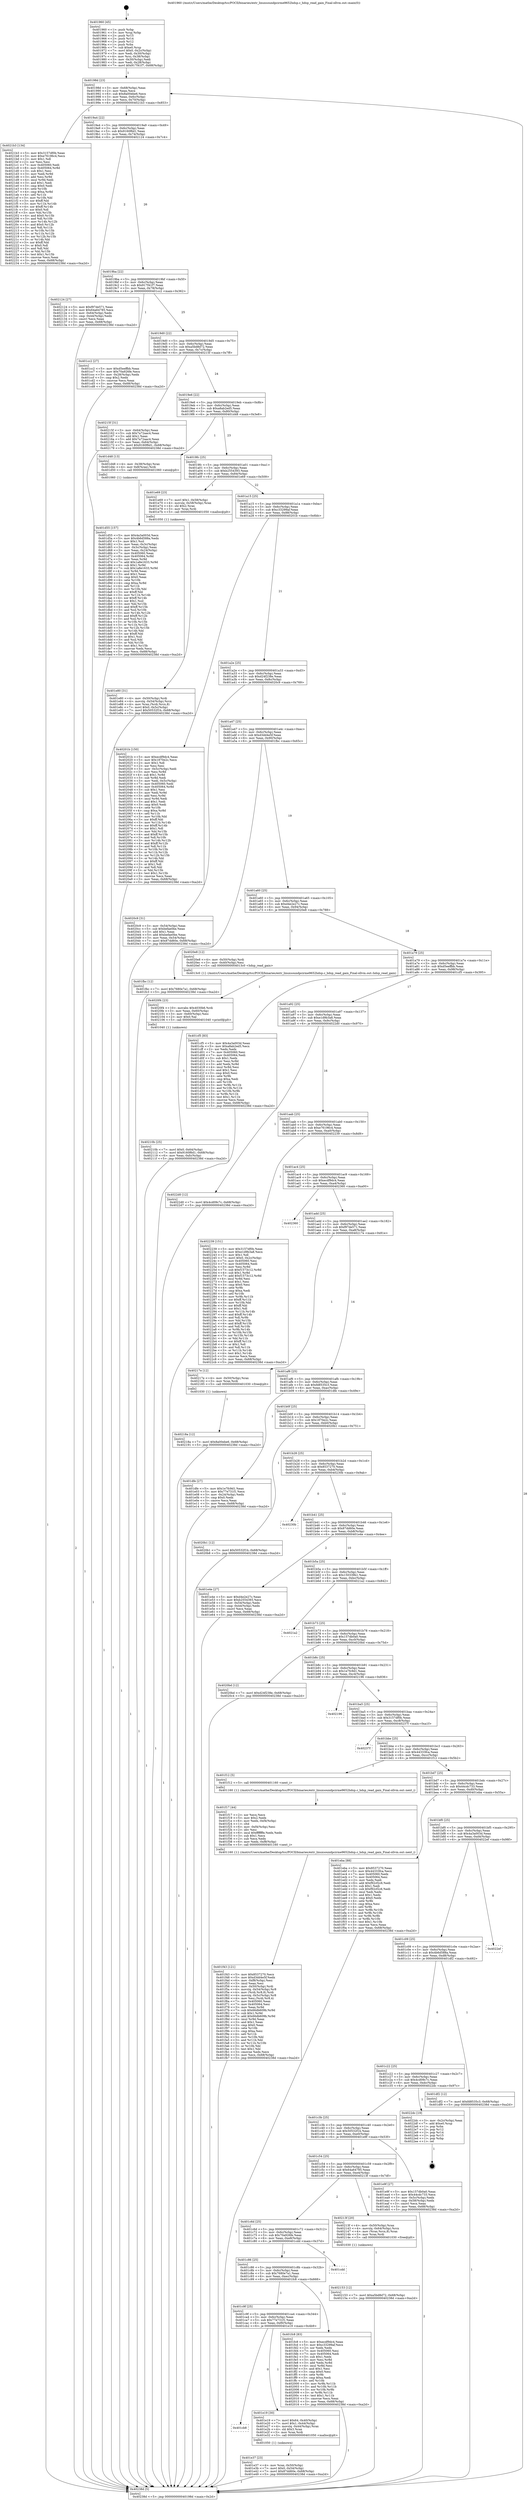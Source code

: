 digraph "0x401960" {
  label = "0x401960 (/mnt/c/Users/mathe/Desktop/tcc/POCII/binaries/extr_linuxsoundpcirme9652hdsp.c_hdsp_read_gain_Final-ollvm.out::main(0))"
  labelloc = "t"
  node[shape=record]

  Entry [label="",width=0.3,height=0.3,shape=circle,fillcolor=black,style=filled]
  "0x40198d" [label="{
     0x40198d [23]\l
     | [instrs]\l
     &nbsp;&nbsp;0x40198d \<+3\>: mov -0x68(%rbp),%eax\l
     &nbsp;&nbsp;0x401990 \<+2\>: mov %eax,%ecx\l
     &nbsp;&nbsp;0x401992 \<+6\>: sub $0x8a00ebe6,%ecx\l
     &nbsp;&nbsp;0x401998 \<+3\>: mov %eax,-0x6c(%rbp)\l
     &nbsp;&nbsp;0x40199b \<+3\>: mov %ecx,-0x70(%rbp)\l
     &nbsp;&nbsp;0x40199e \<+6\>: je 00000000004021b3 \<main+0x853\>\l
  }"]
  "0x4021b3" [label="{
     0x4021b3 [134]\l
     | [instrs]\l
     &nbsp;&nbsp;0x4021b3 \<+5\>: mov $0x3157df0b,%eax\l
     &nbsp;&nbsp;0x4021b8 \<+5\>: mov $0xe76196c4,%ecx\l
     &nbsp;&nbsp;0x4021bd \<+2\>: mov $0x1,%dl\l
     &nbsp;&nbsp;0x4021bf \<+2\>: xor %esi,%esi\l
     &nbsp;&nbsp;0x4021c1 \<+7\>: mov 0x405060,%edi\l
     &nbsp;&nbsp;0x4021c8 \<+8\>: mov 0x405064,%r8d\l
     &nbsp;&nbsp;0x4021d0 \<+3\>: sub $0x1,%esi\l
     &nbsp;&nbsp;0x4021d3 \<+3\>: mov %edi,%r9d\l
     &nbsp;&nbsp;0x4021d6 \<+3\>: add %esi,%r9d\l
     &nbsp;&nbsp;0x4021d9 \<+4\>: imul %r9d,%edi\l
     &nbsp;&nbsp;0x4021dd \<+3\>: and $0x1,%edi\l
     &nbsp;&nbsp;0x4021e0 \<+3\>: cmp $0x0,%edi\l
     &nbsp;&nbsp;0x4021e3 \<+4\>: sete %r10b\l
     &nbsp;&nbsp;0x4021e7 \<+4\>: cmp $0xa,%r8d\l
     &nbsp;&nbsp;0x4021eb \<+4\>: setl %r11b\l
     &nbsp;&nbsp;0x4021ef \<+3\>: mov %r10b,%bl\l
     &nbsp;&nbsp;0x4021f2 \<+3\>: xor $0xff,%bl\l
     &nbsp;&nbsp;0x4021f5 \<+3\>: mov %r11b,%r14b\l
     &nbsp;&nbsp;0x4021f8 \<+4\>: xor $0xff,%r14b\l
     &nbsp;&nbsp;0x4021fc \<+3\>: xor $0x0,%dl\l
     &nbsp;&nbsp;0x4021ff \<+3\>: mov %bl,%r15b\l
     &nbsp;&nbsp;0x402202 \<+4\>: and $0x0,%r15b\l
     &nbsp;&nbsp;0x402206 \<+3\>: and %dl,%r10b\l
     &nbsp;&nbsp;0x402209 \<+3\>: mov %r14b,%r12b\l
     &nbsp;&nbsp;0x40220c \<+4\>: and $0x0,%r12b\l
     &nbsp;&nbsp;0x402210 \<+3\>: and %dl,%r11b\l
     &nbsp;&nbsp;0x402213 \<+3\>: or %r10b,%r15b\l
     &nbsp;&nbsp;0x402216 \<+3\>: or %r11b,%r12b\l
     &nbsp;&nbsp;0x402219 \<+3\>: xor %r12b,%r15b\l
     &nbsp;&nbsp;0x40221c \<+3\>: or %r14b,%bl\l
     &nbsp;&nbsp;0x40221f \<+3\>: xor $0xff,%bl\l
     &nbsp;&nbsp;0x402222 \<+3\>: or $0x0,%dl\l
     &nbsp;&nbsp;0x402225 \<+2\>: and %dl,%bl\l
     &nbsp;&nbsp;0x402227 \<+3\>: or %bl,%r15b\l
     &nbsp;&nbsp;0x40222a \<+4\>: test $0x1,%r15b\l
     &nbsp;&nbsp;0x40222e \<+3\>: cmovne %ecx,%eax\l
     &nbsp;&nbsp;0x402231 \<+3\>: mov %eax,-0x68(%rbp)\l
     &nbsp;&nbsp;0x402234 \<+5\>: jmp 000000000040238d \<main+0xa2d\>\l
  }"]
  "0x4019a4" [label="{
     0x4019a4 [22]\l
     | [instrs]\l
     &nbsp;&nbsp;0x4019a4 \<+5\>: jmp 00000000004019a9 \<main+0x49\>\l
     &nbsp;&nbsp;0x4019a9 \<+3\>: mov -0x6c(%rbp),%eax\l
     &nbsp;&nbsp;0x4019ac \<+5\>: sub $0x9160f6d1,%eax\l
     &nbsp;&nbsp;0x4019b1 \<+3\>: mov %eax,-0x74(%rbp)\l
     &nbsp;&nbsp;0x4019b4 \<+6\>: je 0000000000402124 \<main+0x7c4\>\l
  }"]
  Exit [label="",width=0.3,height=0.3,shape=circle,fillcolor=black,style=filled,peripheries=2]
  "0x402124" [label="{
     0x402124 [27]\l
     | [instrs]\l
     &nbsp;&nbsp;0x402124 \<+5\>: mov $0xf97de571,%eax\l
     &nbsp;&nbsp;0x402129 \<+5\>: mov $0x64a64785,%ecx\l
     &nbsp;&nbsp;0x40212e \<+3\>: mov -0x64(%rbp),%edx\l
     &nbsp;&nbsp;0x402131 \<+3\>: cmp -0x44(%rbp),%edx\l
     &nbsp;&nbsp;0x402134 \<+3\>: cmovl %ecx,%eax\l
     &nbsp;&nbsp;0x402137 \<+3\>: mov %eax,-0x68(%rbp)\l
     &nbsp;&nbsp;0x40213a \<+5\>: jmp 000000000040238d \<main+0xa2d\>\l
  }"]
  "0x4019ba" [label="{
     0x4019ba [22]\l
     | [instrs]\l
     &nbsp;&nbsp;0x4019ba \<+5\>: jmp 00000000004019bf \<main+0x5f\>\l
     &nbsp;&nbsp;0x4019bf \<+3\>: mov -0x6c(%rbp),%eax\l
     &nbsp;&nbsp;0x4019c2 \<+5\>: sub $0x917f41f7,%eax\l
     &nbsp;&nbsp;0x4019c7 \<+3\>: mov %eax,-0x78(%rbp)\l
     &nbsp;&nbsp;0x4019ca \<+6\>: je 0000000000401cc2 \<main+0x362\>\l
  }"]
  "0x40218a" [label="{
     0x40218a [12]\l
     | [instrs]\l
     &nbsp;&nbsp;0x40218a \<+7\>: movl $0x8a00ebe6,-0x68(%rbp)\l
     &nbsp;&nbsp;0x402191 \<+5\>: jmp 000000000040238d \<main+0xa2d\>\l
  }"]
  "0x401cc2" [label="{
     0x401cc2 [27]\l
     | [instrs]\l
     &nbsp;&nbsp;0x401cc2 \<+5\>: mov $0xd5eeffbb,%eax\l
     &nbsp;&nbsp;0x401cc7 \<+5\>: mov $0x70a926fe,%ecx\l
     &nbsp;&nbsp;0x401ccc \<+3\>: mov -0x28(%rbp),%edx\l
     &nbsp;&nbsp;0x401ccf \<+3\>: cmp $0x2,%edx\l
     &nbsp;&nbsp;0x401cd2 \<+3\>: cmovne %ecx,%eax\l
     &nbsp;&nbsp;0x401cd5 \<+3\>: mov %eax,-0x68(%rbp)\l
     &nbsp;&nbsp;0x401cd8 \<+5\>: jmp 000000000040238d \<main+0xa2d\>\l
  }"]
  "0x4019d0" [label="{
     0x4019d0 [22]\l
     | [instrs]\l
     &nbsp;&nbsp;0x4019d0 \<+5\>: jmp 00000000004019d5 \<main+0x75\>\l
     &nbsp;&nbsp;0x4019d5 \<+3\>: mov -0x6c(%rbp),%eax\l
     &nbsp;&nbsp;0x4019d8 \<+5\>: sub $0xa5bd8d72,%eax\l
     &nbsp;&nbsp;0x4019dd \<+3\>: mov %eax,-0x7c(%rbp)\l
     &nbsp;&nbsp;0x4019e0 \<+6\>: je 000000000040215f \<main+0x7ff\>\l
  }"]
  "0x40238d" [label="{
     0x40238d [5]\l
     | [instrs]\l
     &nbsp;&nbsp;0x40238d \<+5\>: jmp 000000000040198d \<main+0x2d\>\l
  }"]
  "0x401960" [label="{
     0x401960 [45]\l
     | [instrs]\l
     &nbsp;&nbsp;0x401960 \<+1\>: push %rbp\l
     &nbsp;&nbsp;0x401961 \<+3\>: mov %rsp,%rbp\l
     &nbsp;&nbsp;0x401964 \<+2\>: push %r15\l
     &nbsp;&nbsp;0x401966 \<+2\>: push %r14\l
     &nbsp;&nbsp;0x401968 \<+2\>: push %r12\l
     &nbsp;&nbsp;0x40196a \<+1\>: push %rbx\l
     &nbsp;&nbsp;0x40196b \<+7\>: sub $0xe0,%rsp\l
     &nbsp;&nbsp;0x401972 \<+7\>: movl $0x0,-0x2c(%rbp)\l
     &nbsp;&nbsp;0x401979 \<+3\>: mov %edi,-0x30(%rbp)\l
     &nbsp;&nbsp;0x40197c \<+4\>: mov %rsi,-0x38(%rbp)\l
     &nbsp;&nbsp;0x401980 \<+3\>: mov -0x30(%rbp),%edi\l
     &nbsp;&nbsp;0x401983 \<+3\>: mov %edi,-0x28(%rbp)\l
     &nbsp;&nbsp;0x401986 \<+7\>: movl $0x917f41f7,-0x68(%rbp)\l
  }"]
  "0x402153" [label="{
     0x402153 [12]\l
     | [instrs]\l
     &nbsp;&nbsp;0x402153 \<+7\>: movl $0xa5bd8d72,-0x68(%rbp)\l
     &nbsp;&nbsp;0x40215a \<+5\>: jmp 000000000040238d \<main+0xa2d\>\l
  }"]
  "0x40215f" [label="{
     0x40215f [31]\l
     | [instrs]\l
     &nbsp;&nbsp;0x40215f \<+3\>: mov -0x64(%rbp),%eax\l
     &nbsp;&nbsp;0x402162 \<+5\>: sub $0x7a72aac4,%eax\l
     &nbsp;&nbsp;0x402167 \<+3\>: add $0x1,%eax\l
     &nbsp;&nbsp;0x40216a \<+5\>: add $0x7a72aac4,%eax\l
     &nbsp;&nbsp;0x40216f \<+3\>: mov %eax,-0x64(%rbp)\l
     &nbsp;&nbsp;0x402172 \<+7\>: movl $0x9160f6d1,-0x68(%rbp)\l
     &nbsp;&nbsp;0x402179 \<+5\>: jmp 000000000040238d \<main+0xa2d\>\l
  }"]
  "0x4019e6" [label="{
     0x4019e6 [22]\l
     | [instrs]\l
     &nbsp;&nbsp;0x4019e6 \<+5\>: jmp 00000000004019eb \<main+0x8b\>\l
     &nbsp;&nbsp;0x4019eb \<+3\>: mov -0x6c(%rbp),%eax\l
     &nbsp;&nbsp;0x4019ee \<+5\>: sub $0xa8ab2ed5,%eax\l
     &nbsp;&nbsp;0x4019f3 \<+3\>: mov %eax,-0x80(%rbp)\l
     &nbsp;&nbsp;0x4019f6 \<+6\>: je 0000000000401d48 \<main+0x3e8\>\l
  }"]
  "0x40210b" [label="{
     0x40210b [25]\l
     | [instrs]\l
     &nbsp;&nbsp;0x40210b \<+7\>: movl $0x0,-0x64(%rbp)\l
     &nbsp;&nbsp;0x402112 \<+7\>: movl $0x9160f6d1,-0x68(%rbp)\l
     &nbsp;&nbsp;0x402119 \<+6\>: mov %eax,-0xfc(%rbp)\l
     &nbsp;&nbsp;0x40211f \<+5\>: jmp 000000000040238d \<main+0xa2d\>\l
  }"]
  "0x401d48" [label="{
     0x401d48 [13]\l
     | [instrs]\l
     &nbsp;&nbsp;0x401d48 \<+4\>: mov -0x38(%rbp),%rax\l
     &nbsp;&nbsp;0x401d4c \<+4\>: mov 0x8(%rax),%rdi\l
     &nbsp;&nbsp;0x401d50 \<+5\>: call 0000000000401060 \<atoi@plt\>\l
     | [calls]\l
     &nbsp;&nbsp;0x401060 \{1\} (unknown)\l
  }"]
  "0x4019fc" [label="{
     0x4019fc [25]\l
     | [instrs]\l
     &nbsp;&nbsp;0x4019fc \<+5\>: jmp 0000000000401a01 \<main+0xa1\>\l
     &nbsp;&nbsp;0x401a01 \<+3\>: mov -0x6c(%rbp),%eax\l
     &nbsp;&nbsp;0x401a04 \<+5\>: sub $0xb2554393,%eax\l
     &nbsp;&nbsp;0x401a09 \<+6\>: mov %eax,-0x84(%rbp)\l
     &nbsp;&nbsp;0x401a0f \<+6\>: je 0000000000401e69 \<main+0x509\>\l
  }"]
  "0x4020f4" [label="{
     0x4020f4 [23]\l
     | [instrs]\l
     &nbsp;&nbsp;0x4020f4 \<+10\>: movabs $0x4030b6,%rdi\l
     &nbsp;&nbsp;0x4020fe \<+3\>: mov %eax,-0x60(%rbp)\l
     &nbsp;&nbsp;0x402101 \<+3\>: mov -0x60(%rbp),%esi\l
     &nbsp;&nbsp;0x402104 \<+2\>: mov $0x0,%al\l
     &nbsp;&nbsp;0x402106 \<+5\>: call 0000000000401040 \<printf@plt\>\l
     | [calls]\l
     &nbsp;&nbsp;0x401040 \{1\} (unknown)\l
  }"]
  "0x401e69" [label="{
     0x401e69 [23]\l
     | [instrs]\l
     &nbsp;&nbsp;0x401e69 \<+7\>: movl $0x1,-0x58(%rbp)\l
     &nbsp;&nbsp;0x401e70 \<+4\>: movslq -0x58(%rbp),%rax\l
     &nbsp;&nbsp;0x401e74 \<+4\>: shl $0x2,%rax\l
     &nbsp;&nbsp;0x401e78 \<+3\>: mov %rax,%rdi\l
     &nbsp;&nbsp;0x401e7b \<+5\>: call 0000000000401050 \<malloc@plt\>\l
     | [calls]\l
     &nbsp;&nbsp;0x401050 \{1\} (unknown)\l
  }"]
  "0x401a15" [label="{
     0x401a15 [25]\l
     | [instrs]\l
     &nbsp;&nbsp;0x401a15 \<+5\>: jmp 0000000000401a1a \<main+0xba\>\l
     &nbsp;&nbsp;0x401a1a \<+3\>: mov -0x6c(%rbp),%eax\l
     &nbsp;&nbsp;0x401a1d \<+5\>: sub $0xc33299af,%eax\l
     &nbsp;&nbsp;0x401a22 \<+6\>: mov %eax,-0x88(%rbp)\l
     &nbsp;&nbsp;0x401a28 \<+6\>: je 000000000040201b \<main+0x6bb\>\l
  }"]
  "0x401f43" [label="{
     0x401f43 [121]\l
     | [instrs]\l
     &nbsp;&nbsp;0x401f43 \<+5\>: mov $0x8537270,%ecx\l
     &nbsp;&nbsp;0x401f48 \<+5\>: mov $0xd3dd4e5f,%edx\l
     &nbsp;&nbsp;0x401f4d \<+6\>: mov -0xf8(%rbp),%esi\l
     &nbsp;&nbsp;0x401f53 \<+3\>: imul %eax,%esi\l
     &nbsp;&nbsp;0x401f56 \<+4\>: mov -0x50(%rbp),%rdi\l
     &nbsp;&nbsp;0x401f5a \<+4\>: movslq -0x54(%rbp),%r8\l
     &nbsp;&nbsp;0x401f5e \<+4\>: mov (%rdi,%r8,8),%rdi\l
     &nbsp;&nbsp;0x401f62 \<+4\>: movslq -0x5c(%rbp),%r8\l
     &nbsp;&nbsp;0x401f66 \<+4\>: mov %esi,(%rdi,%r8,4)\l
     &nbsp;&nbsp;0x401f6a \<+7\>: mov 0x405060,%eax\l
     &nbsp;&nbsp;0x401f71 \<+7\>: mov 0x405064,%esi\l
     &nbsp;&nbsp;0x401f78 \<+3\>: mov %eax,%r9d\l
     &nbsp;&nbsp;0x401f7b \<+7\>: sub $0x66db609b,%r9d\l
     &nbsp;&nbsp;0x401f82 \<+4\>: sub $0x1,%r9d\l
     &nbsp;&nbsp;0x401f86 \<+7\>: add $0x66db609b,%r9d\l
     &nbsp;&nbsp;0x401f8d \<+4\>: imul %r9d,%eax\l
     &nbsp;&nbsp;0x401f91 \<+3\>: and $0x1,%eax\l
     &nbsp;&nbsp;0x401f94 \<+3\>: cmp $0x0,%eax\l
     &nbsp;&nbsp;0x401f97 \<+4\>: sete %r10b\l
     &nbsp;&nbsp;0x401f9b \<+3\>: cmp $0xa,%esi\l
     &nbsp;&nbsp;0x401f9e \<+4\>: setl %r11b\l
     &nbsp;&nbsp;0x401fa2 \<+3\>: mov %r10b,%bl\l
     &nbsp;&nbsp;0x401fa5 \<+3\>: and %r11b,%bl\l
     &nbsp;&nbsp;0x401fa8 \<+3\>: xor %r11b,%r10b\l
     &nbsp;&nbsp;0x401fab \<+3\>: or %r10b,%bl\l
     &nbsp;&nbsp;0x401fae \<+3\>: test $0x1,%bl\l
     &nbsp;&nbsp;0x401fb1 \<+3\>: cmovne %edx,%ecx\l
     &nbsp;&nbsp;0x401fb4 \<+3\>: mov %ecx,-0x68(%rbp)\l
     &nbsp;&nbsp;0x401fb7 \<+5\>: jmp 000000000040238d \<main+0xa2d\>\l
  }"]
  "0x40201b" [label="{
     0x40201b [150]\l
     | [instrs]\l
     &nbsp;&nbsp;0x40201b \<+5\>: mov $0xecdf9dc4,%eax\l
     &nbsp;&nbsp;0x402020 \<+5\>: mov $0x1870e2c,%ecx\l
     &nbsp;&nbsp;0x402025 \<+2\>: mov $0x1,%dl\l
     &nbsp;&nbsp;0x402027 \<+2\>: xor %esi,%esi\l
     &nbsp;&nbsp;0x402029 \<+3\>: mov -0x5c(%rbp),%edi\l
     &nbsp;&nbsp;0x40202c \<+3\>: mov %esi,%r8d\l
     &nbsp;&nbsp;0x40202f \<+4\>: sub $0x1,%r8d\l
     &nbsp;&nbsp;0x402033 \<+3\>: sub %r8d,%edi\l
     &nbsp;&nbsp;0x402036 \<+3\>: mov %edi,-0x5c(%rbp)\l
     &nbsp;&nbsp;0x402039 \<+7\>: mov 0x405060,%edi\l
     &nbsp;&nbsp;0x402040 \<+8\>: mov 0x405064,%r8d\l
     &nbsp;&nbsp;0x402048 \<+3\>: sub $0x1,%esi\l
     &nbsp;&nbsp;0x40204b \<+3\>: mov %edi,%r9d\l
     &nbsp;&nbsp;0x40204e \<+3\>: add %esi,%r9d\l
     &nbsp;&nbsp;0x402051 \<+4\>: imul %r9d,%edi\l
     &nbsp;&nbsp;0x402055 \<+3\>: and $0x1,%edi\l
     &nbsp;&nbsp;0x402058 \<+3\>: cmp $0x0,%edi\l
     &nbsp;&nbsp;0x40205b \<+4\>: sete %r10b\l
     &nbsp;&nbsp;0x40205f \<+4\>: cmp $0xa,%r8d\l
     &nbsp;&nbsp;0x402063 \<+4\>: setl %r11b\l
     &nbsp;&nbsp;0x402067 \<+3\>: mov %r10b,%bl\l
     &nbsp;&nbsp;0x40206a \<+3\>: xor $0xff,%bl\l
     &nbsp;&nbsp;0x40206d \<+3\>: mov %r11b,%r14b\l
     &nbsp;&nbsp;0x402070 \<+4\>: xor $0xff,%r14b\l
     &nbsp;&nbsp;0x402074 \<+3\>: xor $0x1,%dl\l
     &nbsp;&nbsp;0x402077 \<+3\>: mov %bl,%r15b\l
     &nbsp;&nbsp;0x40207a \<+4\>: and $0xff,%r15b\l
     &nbsp;&nbsp;0x40207e \<+3\>: and %dl,%r10b\l
     &nbsp;&nbsp;0x402081 \<+3\>: mov %r14b,%r12b\l
     &nbsp;&nbsp;0x402084 \<+4\>: and $0xff,%r12b\l
     &nbsp;&nbsp;0x402088 \<+3\>: and %dl,%r11b\l
     &nbsp;&nbsp;0x40208b \<+3\>: or %r10b,%r15b\l
     &nbsp;&nbsp;0x40208e \<+3\>: or %r11b,%r12b\l
     &nbsp;&nbsp;0x402091 \<+3\>: xor %r12b,%r15b\l
     &nbsp;&nbsp;0x402094 \<+3\>: or %r14b,%bl\l
     &nbsp;&nbsp;0x402097 \<+3\>: xor $0xff,%bl\l
     &nbsp;&nbsp;0x40209a \<+3\>: or $0x1,%dl\l
     &nbsp;&nbsp;0x40209d \<+2\>: and %dl,%bl\l
     &nbsp;&nbsp;0x40209f \<+3\>: or %bl,%r15b\l
     &nbsp;&nbsp;0x4020a2 \<+4\>: test $0x1,%r15b\l
     &nbsp;&nbsp;0x4020a6 \<+3\>: cmovne %ecx,%eax\l
     &nbsp;&nbsp;0x4020a9 \<+3\>: mov %eax,-0x68(%rbp)\l
     &nbsp;&nbsp;0x4020ac \<+5\>: jmp 000000000040238d \<main+0xa2d\>\l
  }"]
  "0x401a2e" [label="{
     0x401a2e [25]\l
     | [instrs]\l
     &nbsp;&nbsp;0x401a2e \<+5\>: jmp 0000000000401a33 \<main+0xd3\>\l
     &nbsp;&nbsp;0x401a33 \<+3\>: mov -0x6c(%rbp),%eax\l
     &nbsp;&nbsp;0x401a36 \<+5\>: sub $0xd24f238e,%eax\l
     &nbsp;&nbsp;0x401a3b \<+6\>: mov %eax,-0x8c(%rbp)\l
     &nbsp;&nbsp;0x401a41 \<+6\>: je 00000000004020c9 \<main+0x769\>\l
  }"]
  "0x401f17" [label="{
     0x401f17 [44]\l
     | [instrs]\l
     &nbsp;&nbsp;0x401f17 \<+2\>: xor %ecx,%ecx\l
     &nbsp;&nbsp;0x401f19 \<+5\>: mov $0x2,%edx\l
     &nbsp;&nbsp;0x401f1e \<+6\>: mov %edx,-0xf4(%rbp)\l
     &nbsp;&nbsp;0x401f24 \<+1\>: cltd\l
     &nbsp;&nbsp;0x401f25 \<+6\>: mov -0xf4(%rbp),%esi\l
     &nbsp;&nbsp;0x401f2b \<+2\>: idiv %esi\l
     &nbsp;&nbsp;0x401f2d \<+6\>: imul $0xfffffffe,%edx,%edx\l
     &nbsp;&nbsp;0x401f33 \<+3\>: sub $0x1,%ecx\l
     &nbsp;&nbsp;0x401f36 \<+2\>: sub %ecx,%edx\l
     &nbsp;&nbsp;0x401f38 \<+6\>: mov %edx,-0xf8(%rbp)\l
     &nbsp;&nbsp;0x401f3e \<+5\>: call 0000000000401160 \<next_i\>\l
     | [calls]\l
     &nbsp;&nbsp;0x401160 \{1\} (/mnt/c/Users/mathe/Desktop/tcc/POCII/binaries/extr_linuxsoundpcirme9652hdsp.c_hdsp_read_gain_Final-ollvm.out::next_i)\l
  }"]
  "0x4020c9" [label="{
     0x4020c9 [31]\l
     | [instrs]\l
     &nbsp;&nbsp;0x4020c9 \<+3\>: mov -0x54(%rbp),%eax\l
     &nbsp;&nbsp;0x4020cc \<+5\>: sub $0xbefae0be,%eax\l
     &nbsp;&nbsp;0x4020d1 \<+3\>: add $0x1,%eax\l
     &nbsp;&nbsp;0x4020d4 \<+5\>: add $0xbefae0be,%eax\l
     &nbsp;&nbsp;0x4020d9 \<+3\>: mov %eax,-0x54(%rbp)\l
     &nbsp;&nbsp;0x4020dc \<+7\>: movl $0x87dd60e,-0x68(%rbp)\l
     &nbsp;&nbsp;0x4020e3 \<+5\>: jmp 000000000040238d \<main+0xa2d\>\l
  }"]
  "0x401a47" [label="{
     0x401a47 [25]\l
     | [instrs]\l
     &nbsp;&nbsp;0x401a47 \<+5\>: jmp 0000000000401a4c \<main+0xec\>\l
     &nbsp;&nbsp;0x401a4c \<+3\>: mov -0x6c(%rbp),%eax\l
     &nbsp;&nbsp;0x401a4f \<+5\>: sub $0xd3dd4e5f,%eax\l
     &nbsp;&nbsp;0x401a54 \<+6\>: mov %eax,-0x90(%rbp)\l
     &nbsp;&nbsp;0x401a5a \<+6\>: je 0000000000401fbc \<main+0x65c\>\l
  }"]
  "0x401e80" [label="{
     0x401e80 [31]\l
     | [instrs]\l
     &nbsp;&nbsp;0x401e80 \<+4\>: mov -0x50(%rbp),%rdi\l
     &nbsp;&nbsp;0x401e84 \<+4\>: movslq -0x54(%rbp),%rcx\l
     &nbsp;&nbsp;0x401e88 \<+4\>: mov %rax,(%rdi,%rcx,8)\l
     &nbsp;&nbsp;0x401e8c \<+7\>: movl $0x0,-0x5c(%rbp)\l
     &nbsp;&nbsp;0x401e93 \<+7\>: movl $0x50532f1b,-0x68(%rbp)\l
     &nbsp;&nbsp;0x401e9a \<+5\>: jmp 000000000040238d \<main+0xa2d\>\l
  }"]
  "0x401fbc" [label="{
     0x401fbc [12]\l
     | [instrs]\l
     &nbsp;&nbsp;0x401fbc \<+7\>: movl $0x7680e7a1,-0x68(%rbp)\l
     &nbsp;&nbsp;0x401fc3 \<+5\>: jmp 000000000040238d \<main+0xa2d\>\l
  }"]
  "0x401a60" [label="{
     0x401a60 [25]\l
     | [instrs]\l
     &nbsp;&nbsp;0x401a60 \<+5\>: jmp 0000000000401a65 \<main+0x105\>\l
     &nbsp;&nbsp;0x401a65 \<+3\>: mov -0x6c(%rbp),%eax\l
     &nbsp;&nbsp;0x401a68 \<+5\>: sub $0xd4e2e27c,%eax\l
     &nbsp;&nbsp;0x401a6d \<+6\>: mov %eax,-0x94(%rbp)\l
     &nbsp;&nbsp;0x401a73 \<+6\>: je 00000000004020e8 \<main+0x788\>\l
  }"]
  "0x401e37" [label="{
     0x401e37 [23]\l
     | [instrs]\l
     &nbsp;&nbsp;0x401e37 \<+4\>: mov %rax,-0x50(%rbp)\l
     &nbsp;&nbsp;0x401e3b \<+7\>: movl $0x0,-0x54(%rbp)\l
     &nbsp;&nbsp;0x401e42 \<+7\>: movl $0x87dd60e,-0x68(%rbp)\l
     &nbsp;&nbsp;0x401e49 \<+5\>: jmp 000000000040238d \<main+0xa2d\>\l
  }"]
  "0x4020e8" [label="{
     0x4020e8 [12]\l
     | [instrs]\l
     &nbsp;&nbsp;0x4020e8 \<+4\>: mov -0x50(%rbp),%rdi\l
     &nbsp;&nbsp;0x4020ec \<+3\>: mov -0x40(%rbp),%esi\l
     &nbsp;&nbsp;0x4020ef \<+5\>: call 00000000004013c0 \<hdsp_read_gain\>\l
     | [calls]\l
     &nbsp;&nbsp;0x4013c0 \{1\} (/mnt/c/Users/mathe/Desktop/tcc/POCII/binaries/extr_linuxsoundpcirme9652hdsp.c_hdsp_read_gain_Final-ollvm.out::hdsp_read_gain)\l
  }"]
  "0x401a79" [label="{
     0x401a79 [25]\l
     | [instrs]\l
     &nbsp;&nbsp;0x401a79 \<+5\>: jmp 0000000000401a7e \<main+0x11e\>\l
     &nbsp;&nbsp;0x401a7e \<+3\>: mov -0x6c(%rbp),%eax\l
     &nbsp;&nbsp;0x401a81 \<+5\>: sub $0xd5eeffbb,%eax\l
     &nbsp;&nbsp;0x401a86 \<+6\>: mov %eax,-0x98(%rbp)\l
     &nbsp;&nbsp;0x401a8c \<+6\>: je 0000000000401cf5 \<main+0x395\>\l
  }"]
  "0x401cb8" [label="{
     0x401cb8\l
  }", style=dashed]
  "0x401cf5" [label="{
     0x401cf5 [83]\l
     | [instrs]\l
     &nbsp;&nbsp;0x401cf5 \<+5\>: mov $0x4a3a003d,%eax\l
     &nbsp;&nbsp;0x401cfa \<+5\>: mov $0xa8ab2ed5,%ecx\l
     &nbsp;&nbsp;0x401cff \<+2\>: xor %edx,%edx\l
     &nbsp;&nbsp;0x401d01 \<+7\>: mov 0x405060,%esi\l
     &nbsp;&nbsp;0x401d08 \<+7\>: mov 0x405064,%edi\l
     &nbsp;&nbsp;0x401d0f \<+3\>: sub $0x1,%edx\l
     &nbsp;&nbsp;0x401d12 \<+3\>: mov %esi,%r8d\l
     &nbsp;&nbsp;0x401d15 \<+3\>: add %edx,%r8d\l
     &nbsp;&nbsp;0x401d18 \<+4\>: imul %r8d,%esi\l
     &nbsp;&nbsp;0x401d1c \<+3\>: and $0x1,%esi\l
     &nbsp;&nbsp;0x401d1f \<+3\>: cmp $0x0,%esi\l
     &nbsp;&nbsp;0x401d22 \<+4\>: sete %r9b\l
     &nbsp;&nbsp;0x401d26 \<+3\>: cmp $0xa,%edi\l
     &nbsp;&nbsp;0x401d29 \<+4\>: setl %r10b\l
     &nbsp;&nbsp;0x401d2d \<+3\>: mov %r9b,%r11b\l
     &nbsp;&nbsp;0x401d30 \<+3\>: and %r10b,%r11b\l
     &nbsp;&nbsp;0x401d33 \<+3\>: xor %r10b,%r9b\l
     &nbsp;&nbsp;0x401d36 \<+3\>: or %r9b,%r11b\l
     &nbsp;&nbsp;0x401d39 \<+4\>: test $0x1,%r11b\l
     &nbsp;&nbsp;0x401d3d \<+3\>: cmovne %ecx,%eax\l
     &nbsp;&nbsp;0x401d40 \<+3\>: mov %eax,-0x68(%rbp)\l
     &nbsp;&nbsp;0x401d43 \<+5\>: jmp 000000000040238d \<main+0xa2d\>\l
  }"]
  "0x401a92" [label="{
     0x401a92 [25]\l
     | [instrs]\l
     &nbsp;&nbsp;0x401a92 \<+5\>: jmp 0000000000401a97 \<main+0x137\>\l
     &nbsp;&nbsp;0x401a97 \<+3\>: mov -0x6c(%rbp),%eax\l
     &nbsp;&nbsp;0x401a9a \<+5\>: sub $0xe1d9b3a8,%eax\l
     &nbsp;&nbsp;0x401a9f \<+6\>: mov %eax,-0x9c(%rbp)\l
     &nbsp;&nbsp;0x401aa5 \<+6\>: je 00000000004022d0 \<main+0x970\>\l
  }"]
  "0x401d55" [label="{
     0x401d55 [157]\l
     | [instrs]\l
     &nbsp;&nbsp;0x401d55 \<+5\>: mov $0x4a3a003d,%ecx\l
     &nbsp;&nbsp;0x401d5a \<+5\>: mov $0x4b6d588a,%edx\l
     &nbsp;&nbsp;0x401d5f \<+3\>: mov $0x1,%sil\l
     &nbsp;&nbsp;0x401d62 \<+3\>: mov %eax,-0x3c(%rbp)\l
     &nbsp;&nbsp;0x401d65 \<+3\>: mov -0x3c(%rbp),%eax\l
     &nbsp;&nbsp;0x401d68 \<+3\>: mov %eax,-0x24(%rbp)\l
     &nbsp;&nbsp;0x401d6b \<+7\>: mov 0x405060,%eax\l
     &nbsp;&nbsp;0x401d72 \<+8\>: mov 0x405064,%r8d\l
     &nbsp;&nbsp;0x401d7a \<+3\>: mov %eax,%r9d\l
     &nbsp;&nbsp;0x401d7d \<+7\>: add $0x1a8e1633,%r9d\l
     &nbsp;&nbsp;0x401d84 \<+4\>: sub $0x1,%r9d\l
     &nbsp;&nbsp;0x401d88 \<+7\>: sub $0x1a8e1633,%r9d\l
     &nbsp;&nbsp;0x401d8f \<+4\>: imul %r9d,%eax\l
     &nbsp;&nbsp;0x401d93 \<+3\>: and $0x1,%eax\l
     &nbsp;&nbsp;0x401d96 \<+3\>: cmp $0x0,%eax\l
     &nbsp;&nbsp;0x401d99 \<+4\>: sete %r10b\l
     &nbsp;&nbsp;0x401d9d \<+4\>: cmp $0xa,%r8d\l
     &nbsp;&nbsp;0x401da1 \<+4\>: setl %r11b\l
     &nbsp;&nbsp;0x401da5 \<+3\>: mov %r10b,%bl\l
     &nbsp;&nbsp;0x401da8 \<+3\>: xor $0xff,%bl\l
     &nbsp;&nbsp;0x401dab \<+3\>: mov %r11b,%r14b\l
     &nbsp;&nbsp;0x401dae \<+4\>: xor $0xff,%r14b\l
     &nbsp;&nbsp;0x401db2 \<+4\>: xor $0x1,%sil\l
     &nbsp;&nbsp;0x401db6 \<+3\>: mov %bl,%r15b\l
     &nbsp;&nbsp;0x401db9 \<+4\>: and $0xff,%r15b\l
     &nbsp;&nbsp;0x401dbd \<+3\>: and %sil,%r10b\l
     &nbsp;&nbsp;0x401dc0 \<+3\>: mov %r14b,%r12b\l
     &nbsp;&nbsp;0x401dc3 \<+4\>: and $0xff,%r12b\l
     &nbsp;&nbsp;0x401dc7 \<+3\>: and %sil,%r11b\l
     &nbsp;&nbsp;0x401dca \<+3\>: or %r10b,%r15b\l
     &nbsp;&nbsp;0x401dcd \<+3\>: or %r11b,%r12b\l
     &nbsp;&nbsp;0x401dd0 \<+3\>: xor %r12b,%r15b\l
     &nbsp;&nbsp;0x401dd3 \<+3\>: or %r14b,%bl\l
     &nbsp;&nbsp;0x401dd6 \<+3\>: xor $0xff,%bl\l
     &nbsp;&nbsp;0x401dd9 \<+4\>: or $0x1,%sil\l
     &nbsp;&nbsp;0x401ddd \<+3\>: and %sil,%bl\l
     &nbsp;&nbsp;0x401de0 \<+3\>: or %bl,%r15b\l
     &nbsp;&nbsp;0x401de3 \<+4\>: test $0x1,%r15b\l
     &nbsp;&nbsp;0x401de7 \<+3\>: cmovne %edx,%ecx\l
     &nbsp;&nbsp;0x401dea \<+3\>: mov %ecx,-0x68(%rbp)\l
     &nbsp;&nbsp;0x401ded \<+5\>: jmp 000000000040238d \<main+0xa2d\>\l
  }"]
  "0x401e19" [label="{
     0x401e19 [30]\l
     | [instrs]\l
     &nbsp;&nbsp;0x401e19 \<+7\>: movl $0x64,-0x40(%rbp)\l
     &nbsp;&nbsp;0x401e20 \<+7\>: movl $0x1,-0x44(%rbp)\l
     &nbsp;&nbsp;0x401e27 \<+4\>: movslq -0x44(%rbp),%rax\l
     &nbsp;&nbsp;0x401e2b \<+4\>: shl $0x3,%rax\l
     &nbsp;&nbsp;0x401e2f \<+3\>: mov %rax,%rdi\l
     &nbsp;&nbsp;0x401e32 \<+5\>: call 0000000000401050 \<malloc@plt\>\l
     | [calls]\l
     &nbsp;&nbsp;0x401050 \{1\} (unknown)\l
  }"]
  "0x4022d0" [label="{
     0x4022d0 [12]\l
     | [instrs]\l
     &nbsp;&nbsp;0x4022d0 \<+7\>: movl $0x4cd09c7c,-0x68(%rbp)\l
     &nbsp;&nbsp;0x4022d7 \<+5\>: jmp 000000000040238d \<main+0xa2d\>\l
  }"]
  "0x401aab" [label="{
     0x401aab [25]\l
     | [instrs]\l
     &nbsp;&nbsp;0x401aab \<+5\>: jmp 0000000000401ab0 \<main+0x150\>\l
     &nbsp;&nbsp;0x401ab0 \<+3\>: mov -0x6c(%rbp),%eax\l
     &nbsp;&nbsp;0x401ab3 \<+5\>: sub $0xe76196c4,%eax\l
     &nbsp;&nbsp;0x401ab8 \<+6\>: mov %eax,-0xa0(%rbp)\l
     &nbsp;&nbsp;0x401abe \<+6\>: je 0000000000402239 \<main+0x8d9\>\l
  }"]
  "0x401c9f" [label="{
     0x401c9f [25]\l
     | [instrs]\l
     &nbsp;&nbsp;0x401c9f \<+5\>: jmp 0000000000401ca4 \<main+0x344\>\l
     &nbsp;&nbsp;0x401ca4 \<+3\>: mov -0x6c(%rbp),%eax\l
     &nbsp;&nbsp;0x401ca7 \<+5\>: sub $0x77e731f1,%eax\l
     &nbsp;&nbsp;0x401cac \<+6\>: mov %eax,-0xf0(%rbp)\l
     &nbsp;&nbsp;0x401cb2 \<+6\>: je 0000000000401e19 \<main+0x4b9\>\l
  }"]
  "0x402239" [label="{
     0x402239 [151]\l
     | [instrs]\l
     &nbsp;&nbsp;0x402239 \<+5\>: mov $0x3157df0b,%eax\l
     &nbsp;&nbsp;0x40223e \<+5\>: mov $0xe1d9b3a8,%ecx\l
     &nbsp;&nbsp;0x402243 \<+2\>: mov $0x1,%dl\l
     &nbsp;&nbsp;0x402245 \<+7\>: movl $0x0,-0x2c(%rbp)\l
     &nbsp;&nbsp;0x40224c \<+7\>: mov 0x405060,%esi\l
     &nbsp;&nbsp;0x402253 \<+7\>: mov 0x405064,%edi\l
     &nbsp;&nbsp;0x40225a \<+3\>: mov %esi,%r8d\l
     &nbsp;&nbsp;0x40225d \<+7\>: sub $0xf1573c12,%r8d\l
     &nbsp;&nbsp;0x402264 \<+4\>: sub $0x1,%r8d\l
     &nbsp;&nbsp;0x402268 \<+7\>: add $0xf1573c12,%r8d\l
     &nbsp;&nbsp;0x40226f \<+4\>: imul %r8d,%esi\l
     &nbsp;&nbsp;0x402273 \<+3\>: and $0x1,%esi\l
     &nbsp;&nbsp;0x402276 \<+3\>: cmp $0x0,%esi\l
     &nbsp;&nbsp;0x402279 \<+4\>: sete %r9b\l
     &nbsp;&nbsp;0x40227d \<+3\>: cmp $0xa,%edi\l
     &nbsp;&nbsp;0x402280 \<+4\>: setl %r10b\l
     &nbsp;&nbsp;0x402284 \<+3\>: mov %r9b,%r11b\l
     &nbsp;&nbsp;0x402287 \<+4\>: xor $0xff,%r11b\l
     &nbsp;&nbsp;0x40228b \<+3\>: mov %r10b,%bl\l
     &nbsp;&nbsp;0x40228e \<+3\>: xor $0xff,%bl\l
     &nbsp;&nbsp;0x402291 \<+3\>: xor $0x1,%dl\l
     &nbsp;&nbsp;0x402294 \<+3\>: mov %r11b,%r14b\l
     &nbsp;&nbsp;0x402297 \<+4\>: and $0xff,%r14b\l
     &nbsp;&nbsp;0x40229b \<+3\>: and %dl,%r9b\l
     &nbsp;&nbsp;0x40229e \<+3\>: mov %bl,%r15b\l
     &nbsp;&nbsp;0x4022a1 \<+4\>: and $0xff,%r15b\l
     &nbsp;&nbsp;0x4022a5 \<+3\>: and %dl,%r10b\l
     &nbsp;&nbsp;0x4022a8 \<+3\>: or %r9b,%r14b\l
     &nbsp;&nbsp;0x4022ab \<+3\>: or %r10b,%r15b\l
     &nbsp;&nbsp;0x4022ae \<+3\>: xor %r15b,%r14b\l
     &nbsp;&nbsp;0x4022b1 \<+3\>: or %bl,%r11b\l
     &nbsp;&nbsp;0x4022b4 \<+4\>: xor $0xff,%r11b\l
     &nbsp;&nbsp;0x4022b8 \<+3\>: or $0x1,%dl\l
     &nbsp;&nbsp;0x4022bb \<+3\>: and %dl,%r11b\l
     &nbsp;&nbsp;0x4022be \<+3\>: or %r11b,%r14b\l
     &nbsp;&nbsp;0x4022c1 \<+4\>: test $0x1,%r14b\l
     &nbsp;&nbsp;0x4022c5 \<+3\>: cmovne %ecx,%eax\l
     &nbsp;&nbsp;0x4022c8 \<+3\>: mov %eax,-0x68(%rbp)\l
     &nbsp;&nbsp;0x4022cb \<+5\>: jmp 000000000040238d \<main+0xa2d\>\l
  }"]
  "0x401ac4" [label="{
     0x401ac4 [25]\l
     | [instrs]\l
     &nbsp;&nbsp;0x401ac4 \<+5\>: jmp 0000000000401ac9 \<main+0x169\>\l
     &nbsp;&nbsp;0x401ac9 \<+3\>: mov -0x6c(%rbp),%eax\l
     &nbsp;&nbsp;0x401acc \<+5\>: sub $0xecdf9dc4,%eax\l
     &nbsp;&nbsp;0x401ad1 \<+6\>: mov %eax,-0xa4(%rbp)\l
     &nbsp;&nbsp;0x401ad7 \<+6\>: je 0000000000402360 \<main+0xa00\>\l
  }"]
  "0x401fc8" [label="{
     0x401fc8 [83]\l
     | [instrs]\l
     &nbsp;&nbsp;0x401fc8 \<+5\>: mov $0xecdf9dc4,%eax\l
     &nbsp;&nbsp;0x401fcd \<+5\>: mov $0xc33299af,%ecx\l
     &nbsp;&nbsp;0x401fd2 \<+2\>: xor %edx,%edx\l
     &nbsp;&nbsp;0x401fd4 \<+7\>: mov 0x405060,%esi\l
     &nbsp;&nbsp;0x401fdb \<+7\>: mov 0x405064,%edi\l
     &nbsp;&nbsp;0x401fe2 \<+3\>: sub $0x1,%edx\l
     &nbsp;&nbsp;0x401fe5 \<+3\>: mov %esi,%r8d\l
     &nbsp;&nbsp;0x401fe8 \<+3\>: add %edx,%r8d\l
     &nbsp;&nbsp;0x401feb \<+4\>: imul %r8d,%esi\l
     &nbsp;&nbsp;0x401fef \<+3\>: and $0x1,%esi\l
     &nbsp;&nbsp;0x401ff2 \<+3\>: cmp $0x0,%esi\l
     &nbsp;&nbsp;0x401ff5 \<+4\>: sete %r9b\l
     &nbsp;&nbsp;0x401ff9 \<+3\>: cmp $0xa,%edi\l
     &nbsp;&nbsp;0x401ffc \<+4\>: setl %r10b\l
     &nbsp;&nbsp;0x402000 \<+3\>: mov %r9b,%r11b\l
     &nbsp;&nbsp;0x402003 \<+3\>: and %r10b,%r11b\l
     &nbsp;&nbsp;0x402006 \<+3\>: xor %r10b,%r9b\l
     &nbsp;&nbsp;0x402009 \<+3\>: or %r9b,%r11b\l
     &nbsp;&nbsp;0x40200c \<+4\>: test $0x1,%r11b\l
     &nbsp;&nbsp;0x402010 \<+3\>: cmovne %ecx,%eax\l
     &nbsp;&nbsp;0x402013 \<+3\>: mov %eax,-0x68(%rbp)\l
     &nbsp;&nbsp;0x402016 \<+5\>: jmp 000000000040238d \<main+0xa2d\>\l
  }"]
  "0x402360" [label="{
     0x402360\l
  }", style=dashed]
  "0x401add" [label="{
     0x401add [25]\l
     | [instrs]\l
     &nbsp;&nbsp;0x401add \<+5\>: jmp 0000000000401ae2 \<main+0x182\>\l
     &nbsp;&nbsp;0x401ae2 \<+3\>: mov -0x6c(%rbp),%eax\l
     &nbsp;&nbsp;0x401ae5 \<+5\>: sub $0xf97de571,%eax\l
     &nbsp;&nbsp;0x401aea \<+6\>: mov %eax,-0xa8(%rbp)\l
     &nbsp;&nbsp;0x401af0 \<+6\>: je 000000000040217e \<main+0x81e\>\l
  }"]
  "0x401c86" [label="{
     0x401c86 [25]\l
     | [instrs]\l
     &nbsp;&nbsp;0x401c86 \<+5\>: jmp 0000000000401c8b \<main+0x32b\>\l
     &nbsp;&nbsp;0x401c8b \<+3\>: mov -0x6c(%rbp),%eax\l
     &nbsp;&nbsp;0x401c8e \<+5\>: sub $0x7680e7a1,%eax\l
     &nbsp;&nbsp;0x401c93 \<+6\>: mov %eax,-0xec(%rbp)\l
     &nbsp;&nbsp;0x401c99 \<+6\>: je 0000000000401fc8 \<main+0x668\>\l
  }"]
  "0x40217e" [label="{
     0x40217e [12]\l
     | [instrs]\l
     &nbsp;&nbsp;0x40217e \<+4\>: mov -0x50(%rbp),%rax\l
     &nbsp;&nbsp;0x402182 \<+3\>: mov %rax,%rdi\l
     &nbsp;&nbsp;0x402185 \<+5\>: call 0000000000401030 \<free@plt\>\l
     | [calls]\l
     &nbsp;&nbsp;0x401030 \{1\} (unknown)\l
  }"]
  "0x401af6" [label="{
     0x401af6 [25]\l
     | [instrs]\l
     &nbsp;&nbsp;0x401af6 \<+5\>: jmp 0000000000401afb \<main+0x19b\>\l
     &nbsp;&nbsp;0x401afb \<+3\>: mov -0x6c(%rbp),%eax\l
     &nbsp;&nbsp;0x401afe \<+5\>: sub $0xfd8535c3,%eax\l
     &nbsp;&nbsp;0x401b03 \<+6\>: mov %eax,-0xac(%rbp)\l
     &nbsp;&nbsp;0x401b09 \<+6\>: je 0000000000401dfe \<main+0x49e\>\l
  }"]
  "0x401cdd" [label="{
     0x401cdd\l
  }", style=dashed]
  "0x401dfe" [label="{
     0x401dfe [27]\l
     | [instrs]\l
     &nbsp;&nbsp;0x401dfe \<+5\>: mov $0x1e7fc9d1,%eax\l
     &nbsp;&nbsp;0x401e03 \<+5\>: mov $0x77e731f1,%ecx\l
     &nbsp;&nbsp;0x401e08 \<+3\>: mov -0x24(%rbp),%edx\l
     &nbsp;&nbsp;0x401e0b \<+3\>: cmp $0x0,%edx\l
     &nbsp;&nbsp;0x401e0e \<+3\>: cmove %ecx,%eax\l
     &nbsp;&nbsp;0x401e11 \<+3\>: mov %eax,-0x68(%rbp)\l
     &nbsp;&nbsp;0x401e14 \<+5\>: jmp 000000000040238d \<main+0xa2d\>\l
  }"]
  "0x401b0f" [label="{
     0x401b0f [25]\l
     | [instrs]\l
     &nbsp;&nbsp;0x401b0f \<+5\>: jmp 0000000000401b14 \<main+0x1b4\>\l
     &nbsp;&nbsp;0x401b14 \<+3\>: mov -0x6c(%rbp),%eax\l
     &nbsp;&nbsp;0x401b17 \<+5\>: sub $0x1870e2c,%eax\l
     &nbsp;&nbsp;0x401b1c \<+6\>: mov %eax,-0xb0(%rbp)\l
     &nbsp;&nbsp;0x401b22 \<+6\>: je 00000000004020b1 \<main+0x751\>\l
  }"]
  "0x401c6d" [label="{
     0x401c6d [25]\l
     | [instrs]\l
     &nbsp;&nbsp;0x401c6d \<+5\>: jmp 0000000000401c72 \<main+0x312\>\l
     &nbsp;&nbsp;0x401c72 \<+3\>: mov -0x6c(%rbp),%eax\l
     &nbsp;&nbsp;0x401c75 \<+5\>: sub $0x70a926fe,%eax\l
     &nbsp;&nbsp;0x401c7a \<+6\>: mov %eax,-0xe8(%rbp)\l
     &nbsp;&nbsp;0x401c80 \<+6\>: je 0000000000401cdd \<main+0x37d\>\l
  }"]
  "0x4020b1" [label="{
     0x4020b1 [12]\l
     | [instrs]\l
     &nbsp;&nbsp;0x4020b1 \<+7\>: movl $0x50532f1b,-0x68(%rbp)\l
     &nbsp;&nbsp;0x4020b8 \<+5\>: jmp 000000000040238d \<main+0xa2d\>\l
  }"]
  "0x401b28" [label="{
     0x401b28 [25]\l
     | [instrs]\l
     &nbsp;&nbsp;0x401b28 \<+5\>: jmp 0000000000401b2d \<main+0x1cd\>\l
     &nbsp;&nbsp;0x401b2d \<+3\>: mov -0x6c(%rbp),%eax\l
     &nbsp;&nbsp;0x401b30 \<+5\>: sub $0x8537270,%eax\l
     &nbsp;&nbsp;0x401b35 \<+6\>: mov %eax,-0xb4(%rbp)\l
     &nbsp;&nbsp;0x401b3b \<+6\>: je 000000000040230b \<main+0x9ab\>\l
  }"]
  "0x40213f" [label="{
     0x40213f [20]\l
     | [instrs]\l
     &nbsp;&nbsp;0x40213f \<+4\>: mov -0x50(%rbp),%rax\l
     &nbsp;&nbsp;0x402143 \<+4\>: movslq -0x64(%rbp),%rcx\l
     &nbsp;&nbsp;0x402147 \<+4\>: mov (%rax,%rcx,8),%rax\l
     &nbsp;&nbsp;0x40214b \<+3\>: mov %rax,%rdi\l
     &nbsp;&nbsp;0x40214e \<+5\>: call 0000000000401030 \<free@plt\>\l
     | [calls]\l
     &nbsp;&nbsp;0x401030 \{1\} (unknown)\l
  }"]
  "0x40230b" [label="{
     0x40230b\l
  }", style=dashed]
  "0x401b41" [label="{
     0x401b41 [25]\l
     | [instrs]\l
     &nbsp;&nbsp;0x401b41 \<+5\>: jmp 0000000000401b46 \<main+0x1e6\>\l
     &nbsp;&nbsp;0x401b46 \<+3\>: mov -0x6c(%rbp),%eax\l
     &nbsp;&nbsp;0x401b49 \<+5\>: sub $0x87dd60e,%eax\l
     &nbsp;&nbsp;0x401b4e \<+6\>: mov %eax,-0xb8(%rbp)\l
     &nbsp;&nbsp;0x401b54 \<+6\>: je 0000000000401e4e \<main+0x4ee\>\l
  }"]
  "0x401c54" [label="{
     0x401c54 [25]\l
     | [instrs]\l
     &nbsp;&nbsp;0x401c54 \<+5\>: jmp 0000000000401c59 \<main+0x2f9\>\l
     &nbsp;&nbsp;0x401c59 \<+3\>: mov -0x6c(%rbp),%eax\l
     &nbsp;&nbsp;0x401c5c \<+5\>: sub $0x64a64785,%eax\l
     &nbsp;&nbsp;0x401c61 \<+6\>: mov %eax,-0xe4(%rbp)\l
     &nbsp;&nbsp;0x401c67 \<+6\>: je 000000000040213f \<main+0x7df\>\l
  }"]
  "0x401e4e" [label="{
     0x401e4e [27]\l
     | [instrs]\l
     &nbsp;&nbsp;0x401e4e \<+5\>: mov $0xd4e2e27c,%eax\l
     &nbsp;&nbsp;0x401e53 \<+5\>: mov $0xb2554393,%ecx\l
     &nbsp;&nbsp;0x401e58 \<+3\>: mov -0x54(%rbp),%edx\l
     &nbsp;&nbsp;0x401e5b \<+3\>: cmp -0x44(%rbp),%edx\l
     &nbsp;&nbsp;0x401e5e \<+3\>: cmovl %ecx,%eax\l
     &nbsp;&nbsp;0x401e61 \<+3\>: mov %eax,-0x68(%rbp)\l
     &nbsp;&nbsp;0x401e64 \<+5\>: jmp 000000000040238d \<main+0xa2d\>\l
  }"]
  "0x401b5a" [label="{
     0x401b5a [25]\l
     | [instrs]\l
     &nbsp;&nbsp;0x401b5a \<+5\>: jmp 0000000000401b5f \<main+0x1ff\>\l
     &nbsp;&nbsp;0x401b5f \<+3\>: mov -0x6c(%rbp),%eax\l
     &nbsp;&nbsp;0x401b62 \<+5\>: sub $0x150339b1,%eax\l
     &nbsp;&nbsp;0x401b67 \<+6\>: mov %eax,-0xbc(%rbp)\l
     &nbsp;&nbsp;0x401b6d \<+6\>: je 00000000004021a2 \<main+0x842\>\l
  }"]
  "0x401e9f" [label="{
     0x401e9f [27]\l
     | [instrs]\l
     &nbsp;&nbsp;0x401e9f \<+5\>: mov $0x157db0a0,%eax\l
     &nbsp;&nbsp;0x401ea4 \<+5\>: mov $0x44cdc733,%ecx\l
     &nbsp;&nbsp;0x401ea9 \<+3\>: mov -0x5c(%rbp),%edx\l
     &nbsp;&nbsp;0x401eac \<+3\>: cmp -0x58(%rbp),%edx\l
     &nbsp;&nbsp;0x401eaf \<+3\>: cmovl %ecx,%eax\l
     &nbsp;&nbsp;0x401eb2 \<+3\>: mov %eax,-0x68(%rbp)\l
     &nbsp;&nbsp;0x401eb5 \<+5\>: jmp 000000000040238d \<main+0xa2d\>\l
  }"]
  "0x4021a2" [label="{
     0x4021a2\l
  }", style=dashed]
  "0x401b73" [label="{
     0x401b73 [25]\l
     | [instrs]\l
     &nbsp;&nbsp;0x401b73 \<+5\>: jmp 0000000000401b78 \<main+0x218\>\l
     &nbsp;&nbsp;0x401b78 \<+3\>: mov -0x6c(%rbp),%eax\l
     &nbsp;&nbsp;0x401b7b \<+5\>: sub $0x157db0a0,%eax\l
     &nbsp;&nbsp;0x401b80 \<+6\>: mov %eax,-0xc0(%rbp)\l
     &nbsp;&nbsp;0x401b86 \<+6\>: je 00000000004020bd \<main+0x75d\>\l
  }"]
  "0x401c3b" [label="{
     0x401c3b [25]\l
     | [instrs]\l
     &nbsp;&nbsp;0x401c3b \<+5\>: jmp 0000000000401c40 \<main+0x2e0\>\l
     &nbsp;&nbsp;0x401c40 \<+3\>: mov -0x6c(%rbp),%eax\l
     &nbsp;&nbsp;0x401c43 \<+5\>: sub $0x50532f1b,%eax\l
     &nbsp;&nbsp;0x401c48 \<+6\>: mov %eax,-0xe0(%rbp)\l
     &nbsp;&nbsp;0x401c4e \<+6\>: je 0000000000401e9f \<main+0x53f\>\l
  }"]
  "0x4020bd" [label="{
     0x4020bd [12]\l
     | [instrs]\l
     &nbsp;&nbsp;0x4020bd \<+7\>: movl $0xd24f238e,-0x68(%rbp)\l
     &nbsp;&nbsp;0x4020c4 \<+5\>: jmp 000000000040238d \<main+0xa2d\>\l
  }"]
  "0x401b8c" [label="{
     0x401b8c [25]\l
     | [instrs]\l
     &nbsp;&nbsp;0x401b8c \<+5\>: jmp 0000000000401b91 \<main+0x231\>\l
     &nbsp;&nbsp;0x401b91 \<+3\>: mov -0x6c(%rbp),%eax\l
     &nbsp;&nbsp;0x401b94 \<+5\>: sub $0x1e7fc9d1,%eax\l
     &nbsp;&nbsp;0x401b99 \<+6\>: mov %eax,-0xc4(%rbp)\l
     &nbsp;&nbsp;0x401b9f \<+6\>: je 0000000000402196 \<main+0x836\>\l
  }"]
  "0x4022dc" [label="{
     0x4022dc [19]\l
     | [instrs]\l
     &nbsp;&nbsp;0x4022dc \<+3\>: mov -0x2c(%rbp),%eax\l
     &nbsp;&nbsp;0x4022df \<+7\>: add $0xe0,%rsp\l
     &nbsp;&nbsp;0x4022e6 \<+1\>: pop %rbx\l
     &nbsp;&nbsp;0x4022e7 \<+2\>: pop %r12\l
     &nbsp;&nbsp;0x4022e9 \<+2\>: pop %r14\l
     &nbsp;&nbsp;0x4022eb \<+2\>: pop %r15\l
     &nbsp;&nbsp;0x4022ed \<+1\>: pop %rbp\l
     &nbsp;&nbsp;0x4022ee \<+1\>: ret\l
  }"]
  "0x402196" [label="{
     0x402196\l
  }", style=dashed]
  "0x401ba5" [label="{
     0x401ba5 [25]\l
     | [instrs]\l
     &nbsp;&nbsp;0x401ba5 \<+5\>: jmp 0000000000401baa \<main+0x24a\>\l
     &nbsp;&nbsp;0x401baa \<+3\>: mov -0x6c(%rbp),%eax\l
     &nbsp;&nbsp;0x401bad \<+5\>: sub $0x3157df0b,%eax\l
     &nbsp;&nbsp;0x401bb2 \<+6\>: mov %eax,-0xc8(%rbp)\l
     &nbsp;&nbsp;0x401bb8 \<+6\>: je 000000000040237f \<main+0xa1f\>\l
  }"]
  "0x401c22" [label="{
     0x401c22 [25]\l
     | [instrs]\l
     &nbsp;&nbsp;0x401c22 \<+5\>: jmp 0000000000401c27 \<main+0x2c7\>\l
     &nbsp;&nbsp;0x401c27 \<+3\>: mov -0x6c(%rbp),%eax\l
     &nbsp;&nbsp;0x401c2a \<+5\>: sub $0x4cd09c7c,%eax\l
     &nbsp;&nbsp;0x401c2f \<+6\>: mov %eax,-0xdc(%rbp)\l
     &nbsp;&nbsp;0x401c35 \<+6\>: je 00000000004022dc \<main+0x97c\>\l
  }"]
  "0x40237f" [label="{
     0x40237f\l
  }", style=dashed]
  "0x401bbe" [label="{
     0x401bbe [25]\l
     | [instrs]\l
     &nbsp;&nbsp;0x401bbe \<+5\>: jmp 0000000000401bc3 \<main+0x263\>\l
     &nbsp;&nbsp;0x401bc3 \<+3\>: mov -0x6c(%rbp),%eax\l
     &nbsp;&nbsp;0x401bc6 \<+5\>: sub $0x44333fca,%eax\l
     &nbsp;&nbsp;0x401bcb \<+6\>: mov %eax,-0xcc(%rbp)\l
     &nbsp;&nbsp;0x401bd1 \<+6\>: je 0000000000401f12 \<main+0x5b2\>\l
  }"]
  "0x401df2" [label="{
     0x401df2 [12]\l
     | [instrs]\l
     &nbsp;&nbsp;0x401df2 \<+7\>: movl $0xfd8535c3,-0x68(%rbp)\l
     &nbsp;&nbsp;0x401df9 \<+5\>: jmp 000000000040238d \<main+0xa2d\>\l
  }"]
  "0x401f12" [label="{
     0x401f12 [5]\l
     | [instrs]\l
     &nbsp;&nbsp;0x401f12 \<+5\>: call 0000000000401160 \<next_i\>\l
     | [calls]\l
     &nbsp;&nbsp;0x401160 \{1\} (/mnt/c/Users/mathe/Desktop/tcc/POCII/binaries/extr_linuxsoundpcirme9652hdsp.c_hdsp_read_gain_Final-ollvm.out::next_i)\l
  }"]
  "0x401bd7" [label="{
     0x401bd7 [25]\l
     | [instrs]\l
     &nbsp;&nbsp;0x401bd7 \<+5\>: jmp 0000000000401bdc \<main+0x27c\>\l
     &nbsp;&nbsp;0x401bdc \<+3\>: mov -0x6c(%rbp),%eax\l
     &nbsp;&nbsp;0x401bdf \<+5\>: sub $0x44cdc733,%eax\l
     &nbsp;&nbsp;0x401be4 \<+6\>: mov %eax,-0xd0(%rbp)\l
     &nbsp;&nbsp;0x401bea \<+6\>: je 0000000000401eba \<main+0x55a\>\l
  }"]
  "0x401c09" [label="{
     0x401c09 [25]\l
     | [instrs]\l
     &nbsp;&nbsp;0x401c09 \<+5\>: jmp 0000000000401c0e \<main+0x2ae\>\l
     &nbsp;&nbsp;0x401c0e \<+3\>: mov -0x6c(%rbp),%eax\l
     &nbsp;&nbsp;0x401c11 \<+5\>: sub $0x4b6d588a,%eax\l
     &nbsp;&nbsp;0x401c16 \<+6\>: mov %eax,-0xd8(%rbp)\l
     &nbsp;&nbsp;0x401c1c \<+6\>: je 0000000000401df2 \<main+0x492\>\l
  }"]
  "0x401eba" [label="{
     0x401eba [88]\l
     | [instrs]\l
     &nbsp;&nbsp;0x401eba \<+5\>: mov $0x8537270,%eax\l
     &nbsp;&nbsp;0x401ebf \<+5\>: mov $0x44333fca,%ecx\l
     &nbsp;&nbsp;0x401ec4 \<+7\>: mov 0x405060,%edx\l
     &nbsp;&nbsp;0x401ecb \<+7\>: mov 0x405064,%esi\l
     &nbsp;&nbsp;0x401ed2 \<+2\>: mov %edx,%edi\l
     &nbsp;&nbsp;0x401ed4 \<+6\>: add $0xf92cf2c6,%edi\l
     &nbsp;&nbsp;0x401eda \<+3\>: sub $0x1,%edi\l
     &nbsp;&nbsp;0x401edd \<+6\>: sub $0xf92cf2c6,%edi\l
     &nbsp;&nbsp;0x401ee3 \<+3\>: imul %edi,%edx\l
     &nbsp;&nbsp;0x401ee6 \<+3\>: and $0x1,%edx\l
     &nbsp;&nbsp;0x401ee9 \<+3\>: cmp $0x0,%edx\l
     &nbsp;&nbsp;0x401eec \<+4\>: sete %r8b\l
     &nbsp;&nbsp;0x401ef0 \<+3\>: cmp $0xa,%esi\l
     &nbsp;&nbsp;0x401ef3 \<+4\>: setl %r9b\l
     &nbsp;&nbsp;0x401ef7 \<+3\>: mov %r8b,%r10b\l
     &nbsp;&nbsp;0x401efa \<+3\>: and %r9b,%r10b\l
     &nbsp;&nbsp;0x401efd \<+3\>: xor %r9b,%r8b\l
     &nbsp;&nbsp;0x401f00 \<+3\>: or %r8b,%r10b\l
     &nbsp;&nbsp;0x401f03 \<+4\>: test $0x1,%r10b\l
     &nbsp;&nbsp;0x401f07 \<+3\>: cmovne %ecx,%eax\l
     &nbsp;&nbsp;0x401f0a \<+3\>: mov %eax,-0x68(%rbp)\l
     &nbsp;&nbsp;0x401f0d \<+5\>: jmp 000000000040238d \<main+0xa2d\>\l
  }"]
  "0x401bf0" [label="{
     0x401bf0 [25]\l
     | [instrs]\l
     &nbsp;&nbsp;0x401bf0 \<+5\>: jmp 0000000000401bf5 \<main+0x295\>\l
     &nbsp;&nbsp;0x401bf5 \<+3\>: mov -0x6c(%rbp),%eax\l
     &nbsp;&nbsp;0x401bf8 \<+5\>: sub $0x4a3a003d,%eax\l
     &nbsp;&nbsp;0x401bfd \<+6\>: mov %eax,-0xd4(%rbp)\l
     &nbsp;&nbsp;0x401c03 \<+6\>: je 00000000004022ef \<main+0x98f\>\l
  }"]
  "0x4022ef" [label="{
     0x4022ef\l
  }", style=dashed]
  Entry -> "0x401960" [label=" 1"]
  "0x40198d" -> "0x4021b3" [label=" 1"]
  "0x40198d" -> "0x4019a4" [label=" 28"]
  "0x4022dc" -> Exit [label=" 1"]
  "0x4019a4" -> "0x402124" [label=" 2"]
  "0x4019a4" -> "0x4019ba" [label=" 26"]
  "0x4022d0" -> "0x40238d" [label=" 1"]
  "0x4019ba" -> "0x401cc2" [label=" 1"]
  "0x4019ba" -> "0x4019d0" [label=" 25"]
  "0x401cc2" -> "0x40238d" [label=" 1"]
  "0x401960" -> "0x40198d" [label=" 1"]
  "0x40238d" -> "0x40198d" [label=" 28"]
  "0x402239" -> "0x40238d" [label=" 1"]
  "0x4019d0" -> "0x40215f" [label=" 1"]
  "0x4019d0" -> "0x4019e6" [label=" 24"]
  "0x4021b3" -> "0x40238d" [label=" 1"]
  "0x4019e6" -> "0x401d48" [label=" 1"]
  "0x4019e6" -> "0x4019fc" [label=" 23"]
  "0x40218a" -> "0x40238d" [label=" 1"]
  "0x4019fc" -> "0x401e69" [label=" 1"]
  "0x4019fc" -> "0x401a15" [label=" 22"]
  "0x40217e" -> "0x40218a" [label=" 1"]
  "0x401a15" -> "0x40201b" [label=" 1"]
  "0x401a15" -> "0x401a2e" [label=" 21"]
  "0x40215f" -> "0x40238d" [label=" 1"]
  "0x401a2e" -> "0x4020c9" [label=" 1"]
  "0x401a2e" -> "0x401a47" [label=" 20"]
  "0x402153" -> "0x40238d" [label=" 1"]
  "0x401a47" -> "0x401fbc" [label=" 1"]
  "0x401a47" -> "0x401a60" [label=" 19"]
  "0x40213f" -> "0x402153" [label=" 1"]
  "0x401a60" -> "0x4020e8" [label=" 1"]
  "0x401a60" -> "0x401a79" [label=" 18"]
  "0x402124" -> "0x40238d" [label=" 2"]
  "0x401a79" -> "0x401cf5" [label=" 1"]
  "0x401a79" -> "0x401a92" [label=" 17"]
  "0x401cf5" -> "0x40238d" [label=" 1"]
  "0x401d48" -> "0x401d55" [label=" 1"]
  "0x401d55" -> "0x40238d" [label=" 1"]
  "0x40210b" -> "0x40238d" [label=" 1"]
  "0x401a92" -> "0x4022d0" [label=" 1"]
  "0x401a92" -> "0x401aab" [label=" 16"]
  "0x4020f4" -> "0x40210b" [label=" 1"]
  "0x401aab" -> "0x402239" [label=" 1"]
  "0x401aab" -> "0x401ac4" [label=" 15"]
  "0x4020c9" -> "0x40238d" [label=" 1"]
  "0x401ac4" -> "0x402360" [label=" 0"]
  "0x401ac4" -> "0x401add" [label=" 15"]
  "0x4020bd" -> "0x40238d" [label=" 1"]
  "0x401add" -> "0x40217e" [label=" 1"]
  "0x401add" -> "0x401af6" [label=" 14"]
  "0x40201b" -> "0x40238d" [label=" 1"]
  "0x401af6" -> "0x401dfe" [label=" 1"]
  "0x401af6" -> "0x401b0f" [label=" 13"]
  "0x401fc8" -> "0x40238d" [label=" 1"]
  "0x401b0f" -> "0x4020b1" [label=" 1"]
  "0x401b0f" -> "0x401b28" [label=" 12"]
  "0x401f43" -> "0x40238d" [label=" 1"]
  "0x401b28" -> "0x40230b" [label=" 0"]
  "0x401b28" -> "0x401b41" [label=" 12"]
  "0x401f17" -> "0x401f43" [label=" 1"]
  "0x401b41" -> "0x401e4e" [label=" 2"]
  "0x401b41" -> "0x401b5a" [label=" 10"]
  "0x401eba" -> "0x40238d" [label=" 1"]
  "0x401b5a" -> "0x4021a2" [label=" 0"]
  "0x401b5a" -> "0x401b73" [label=" 10"]
  "0x401e9f" -> "0x40238d" [label=" 2"]
  "0x401b73" -> "0x4020bd" [label=" 1"]
  "0x401b73" -> "0x401b8c" [label=" 9"]
  "0x401e69" -> "0x401e80" [label=" 1"]
  "0x401b8c" -> "0x402196" [label=" 0"]
  "0x401b8c" -> "0x401ba5" [label=" 9"]
  "0x401e4e" -> "0x40238d" [label=" 2"]
  "0x401ba5" -> "0x40237f" [label=" 0"]
  "0x401ba5" -> "0x401bbe" [label=" 9"]
  "0x401e19" -> "0x401e37" [label=" 1"]
  "0x401bbe" -> "0x401f12" [label=" 1"]
  "0x401bbe" -> "0x401bd7" [label=" 8"]
  "0x401c9f" -> "0x401cb8" [label=" 0"]
  "0x401bd7" -> "0x401eba" [label=" 1"]
  "0x401bd7" -> "0x401bf0" [label=" 7"]
  "0x4020e8" -> "0x4020f4" [label=" 1"]
  "0x401bf0" -> "0x4022ef" [label=" 0"]
  "0x401bf0" -> "0x401c09" [label=" 7"]
  "0x401c9f" -> "0x401e19" [label=" 1"]
  "0x401c09" -> "0x401df2" [label=" 1"]
  "0x401c09" -> "0x401c22" [label=" 6"]
  "0x401df2" -> "0x40238d" [label=" 1"]
  "0x401dfe" -> "0x40238d" [label=" 1"]
  "0x401e37" -> "0x40238d" [label=" 1"]
  "0x401c22" -> "0x4022dc" [label=" 1"]
  "0x401c22" -> "0x401c3b" [label=" 5"]
  "0x401e80" -> "0x40238d" [label=" 1"]
  "0x401c3b" -> "0x401e9f" [label=" 2"]
  "0x401c3b" -> "0x401c54" [label=" 3"]
  "0x401f12" -> "0x401f17" [label=" 1"]
  "0x401c54" -> "0x40213f" [label=" 1"]
  "0x401c54" -> "0x401c6d" [label=" 2"]
  "0x401fbc" -> "0x40238d" [label=" 1"]
  "0x401c6d" -> "0x401cdd" [label=" 0"]
  "0x401c6d" -> "0x401c86" [label=" 2"]
  "0x4020b1" -> "0x40238d" [label=" 1"]
  "0x401c86" -> "0x401fc8" [label=" 1"]
  "0x401c86" -> "0x401c9f" [label=" 1"]
}
